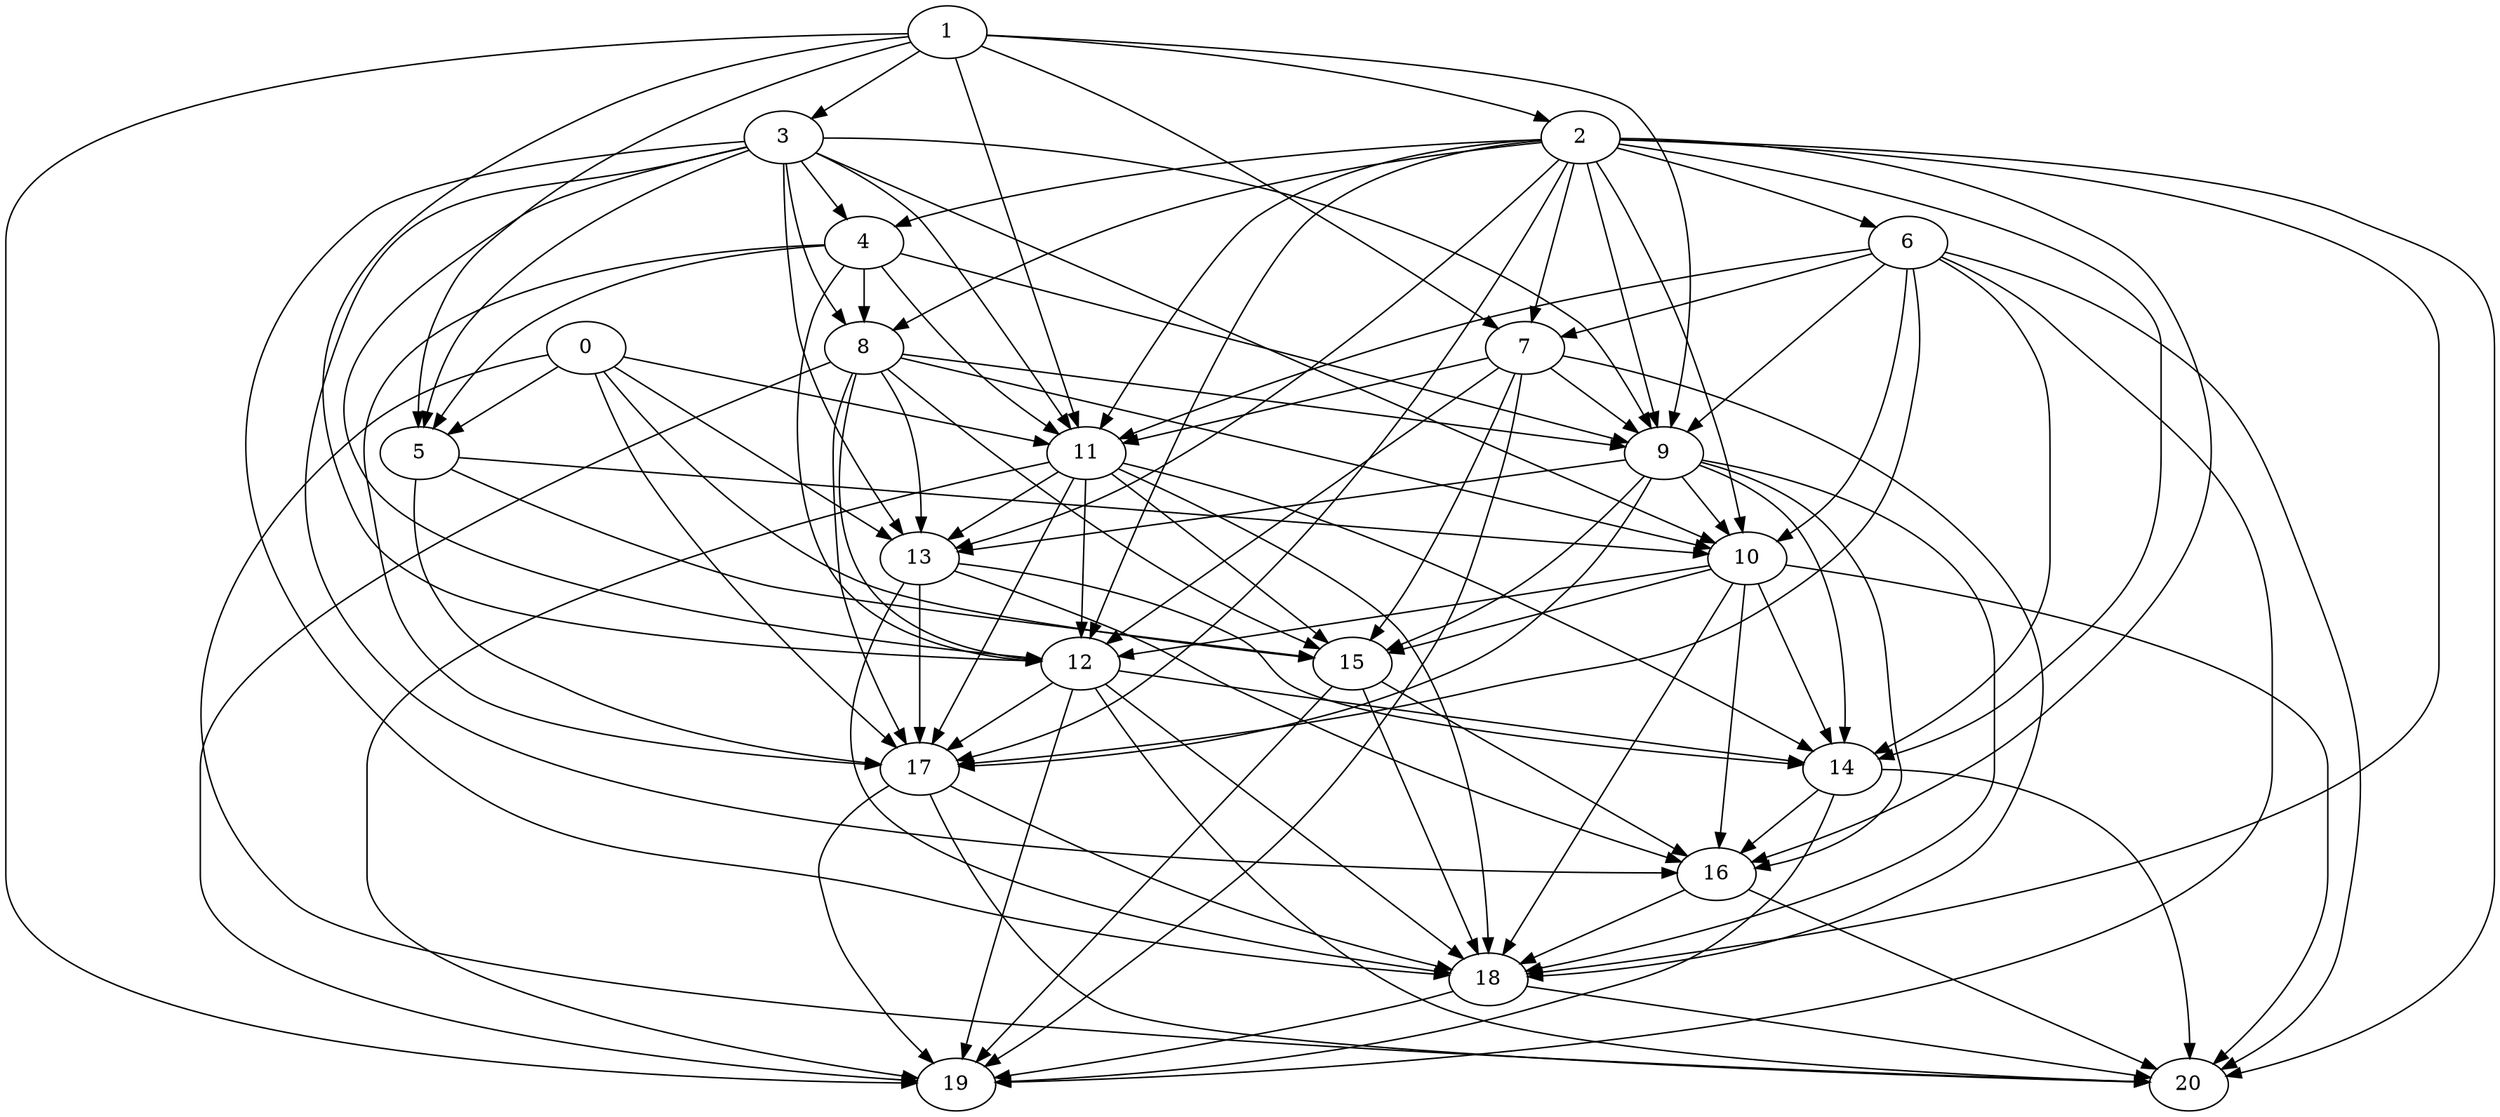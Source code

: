 digraph "Random_Nodes_21_Density_5.24_CCR_1.00_WeightType_Random" {
	graph ["Duplicate states"=0,
		GraphType=Random,
		"Max states in OPEN"=0,
		Modes="120000ms; topo-ordered tasks, ; Pruning: task equivalence, fixed order ready list, ; F-value: ; Optimisation: best schedule length (\
SL) optimisation on equal, ",
		NumberOfTasks=21,
		"Pruned using list schedule length"=587,
		"States removed from OPEN"=0,
		TargetSystem="Homogeneous-2",
		"Time to schedule (ms)"=146,
		"Total idle time"=95,
		"Total schedule length"=361,
		"Total sequential time"=620,
		"Total states created"=1719
	];
	1	["Finish time"=14,
		Processor=0,
		"Start time"=0,
		Weight=14];
	3	["Finish time"=41,
		Processor=0,
		"Start time"=14,
		Weight=27];
	1 -> 3	[Weight=6];
	2	["Finish time"=46,
		Processor=1,
		"Start time"=32,
		Weight=14];
	1 -> 2	[Weight=2];
	7	["Finish time"=123,
		Processor=1,
		"Start time"=78,
		Weight=45];
	1 -> 7	[Weight=5];
	9	["Finish time"=161,
		Processor=0,
		"Start time"=125,
		Weight=36];
	1 -> 9	[Weight=8];
	5	["Finish time"=141,
		Processor=1,
		"Start time"=123,
		Weight=18];
	1 -> 5	[Weight=2];
	11	["Finish time"=182,
		Processor=1,
		"Start time"=141,
		Weight=41];
	1 -> 11	[Weight=4];
	12	["Finish time"=224,
		Processor=0,
		"Start time"=197,
		Weight=27];
	1 -> 12	[Weight=5];
	19	["Finish time"=354,
		Processor=1,
		"Start time"=327,
		Weight=27];
	1 -> 19	[Weight=4];
	4	["Finish time"=88,
		Processor=0,
		"Start time"=52,
		Weight=36];
	3 -> 4	[Weight=5];
	8	["Finish time"=124,
		Processor=0,
		"Start time"=88,
		Weight=36];
	3 -> 8	[Weight=7];
	3 -> 9	[Weight=9];
	3 -> 5	[Weight=5];
	3 -> 11	[Weight=10];
	10	["Finish time"=197,
		Processor=0,
		"Start time"=161,
		Weight=36];
	3 -> 10	[Weight=6];
	3 -> 12	[Weight=3];
	13	["Finish time"=205,
		Processor=1,
		"Start time"=182,
		Weight=23];
	3 -> 13	[Weight=9];
	16	["Finish time"=289,
		Processor=0,
		"Start time"=244,
		Weight=45];
	3 -> 16	[Weight=9];
	18	["Finish time"=325,
		Processor=0,
		"Start time"=289,
		Weight=36];
	3 -> 18	[Weight=10];
	2 -> 4	[Weight=6];
	6	["Finish time"=78,
		Processor=1,
		"Start time"=46,
		Weight=32];
	2 -> 6	[Weight=10];
	2 -> 7	[Weight=9];
	2 -> 8	[Weight=8];
	2 -> 9	[Weight=7];
	2 -> 11	[Weight=8];
	2 -> 10	[Weight=8];
	2 -> 12	[Weight=10];
	2 -> 13	[Weight=7];
	14	["Finish time"=242,
		Processor=0,
		"Start time"=224,
		Weight=18];
	2 -> 14	[Weight=10];
	2 -> 16	[Weight=6];
	17	["Finish time"=248,
		Processor=1,
		"Start time"=239,
		Weight=9];
	2 -> 17	[Weight=3];
	2 -> 18	[Weight=9];
	20	["Finish time"=361,
		Processor=0,
		"Start time"=325,
		Weight=36];
	2 -> 20	[Weight=4];
	4 -> 8	[Weight=5];
	4 -> 9	[Weight=9];
	4 -> 5	[Weight=3];
	4 -> 11	[Weight=8];
	4 -> 12	[Weight=3];
	4 -> 17	[Weight=10];
	6 -> 7	[Weight=7];
	6 -> 9	[Weight=7];
	6 -> 11	[Weight=8];
	6 -> 10	[Weight=4];
	6 -> 14	[Weight=6];
	6 -> 17	[Weight=6];
	6 -> 20	[Weight=4];
	6 -> 19	[Weight=6];
	7 -> 9	[Weight=2];
	7 -> 11	[Weight=6];
	7 -> 12	[Weight=2];
	15	["Finish time"=239,
		Processor=1,
		"Start time"=207,
		Weight=32];
	7 -> 15	[Weight=4];
	7 -> 18	[Weight=2];
	7 -> 19	[Weight=3];
	8 -> 9	[Weight=9];
	8 -> 10	[Weight=4];
	8 -> 12	[Weight=7];
	8 -> 13	[Weight=4];
	8 -> 15	[Weight=4];
	8 -> 17	[Weight=4];
	8 -> 19	[Weight=3];
	0	["Finish time"=32,
		Processor=1,
		"Start time"=0,
		Weight=32];
	0 -> 5	[Weight=5];
	0 -> 11	[Weight=5];
	0 -> 13	[Weight=4];
	0 -> 15	[Weight=9];
	0 -> 17	[Weight=3];
	0 -> 20	[Weight=4];
	9 -> 10	[Weight=2];
	9 -> 13	[Weight=2];
	9 -> 15	[Weight=3];
	9 -> 14	[Weight=3];
	9 -> 16	[Weight=6];
	9 -> 17	[Weight=4];
	9 -> 18	[Weight=4];
	5 -> 10	[Weight=10];
	5 -> 15	[Weight=2];
	5 -> 17	[Weight=5];
	11 -> 12	[Weight=3];
	11 -> 13	[Weight=10];
	11 -> 15	[Weight=4];
	11 -> 14	[Weight=4];
	11 -> 17	[Weight=8];
	11 -> 18	[Weight=7];
	11 -> 19	[Weight=3];
	10 -> 12	[Weight=10];
	10 -> 15	[Weight=10];
	10 -> 14	[Weight=5];
	10 -> 16	[Weight=6];
	10 -> 18	[Weight=4];
	10 -> 20	[Weight=5];
	12 -> 14	[Weight=2];
	12 -> 17	[Weight=7];
	12 -> 18	[Weight=5];
	12 -> 20	[Weight=7];
	12 -> 19	[Weight=5];
	13 -> 14	[Weight=6];
	13 -> 16	[Weight=7];
	13 -> 17	[Weight=4];
	13 -> 18	[Weight=4];
	15 -> 16	[Weight=5];
	15 -> 18	[Weight=10];
	15 -> 19	[Weight=4];
	14 -> 16	[Weight=2];
	14 -> 20	[Weight=7];
	14 -> 19	[Weight=2];
	16 -> 18	[Weight=9];
	16 -> 20	[Weight=6];
	17 -> 18	[Weight=3];
	17 -> 20	[Weight=8];
	17 -> 19	[Weight=6];
	18 -> 20	[Weight=3];
	18 -> 19	[Weight=2];
}
